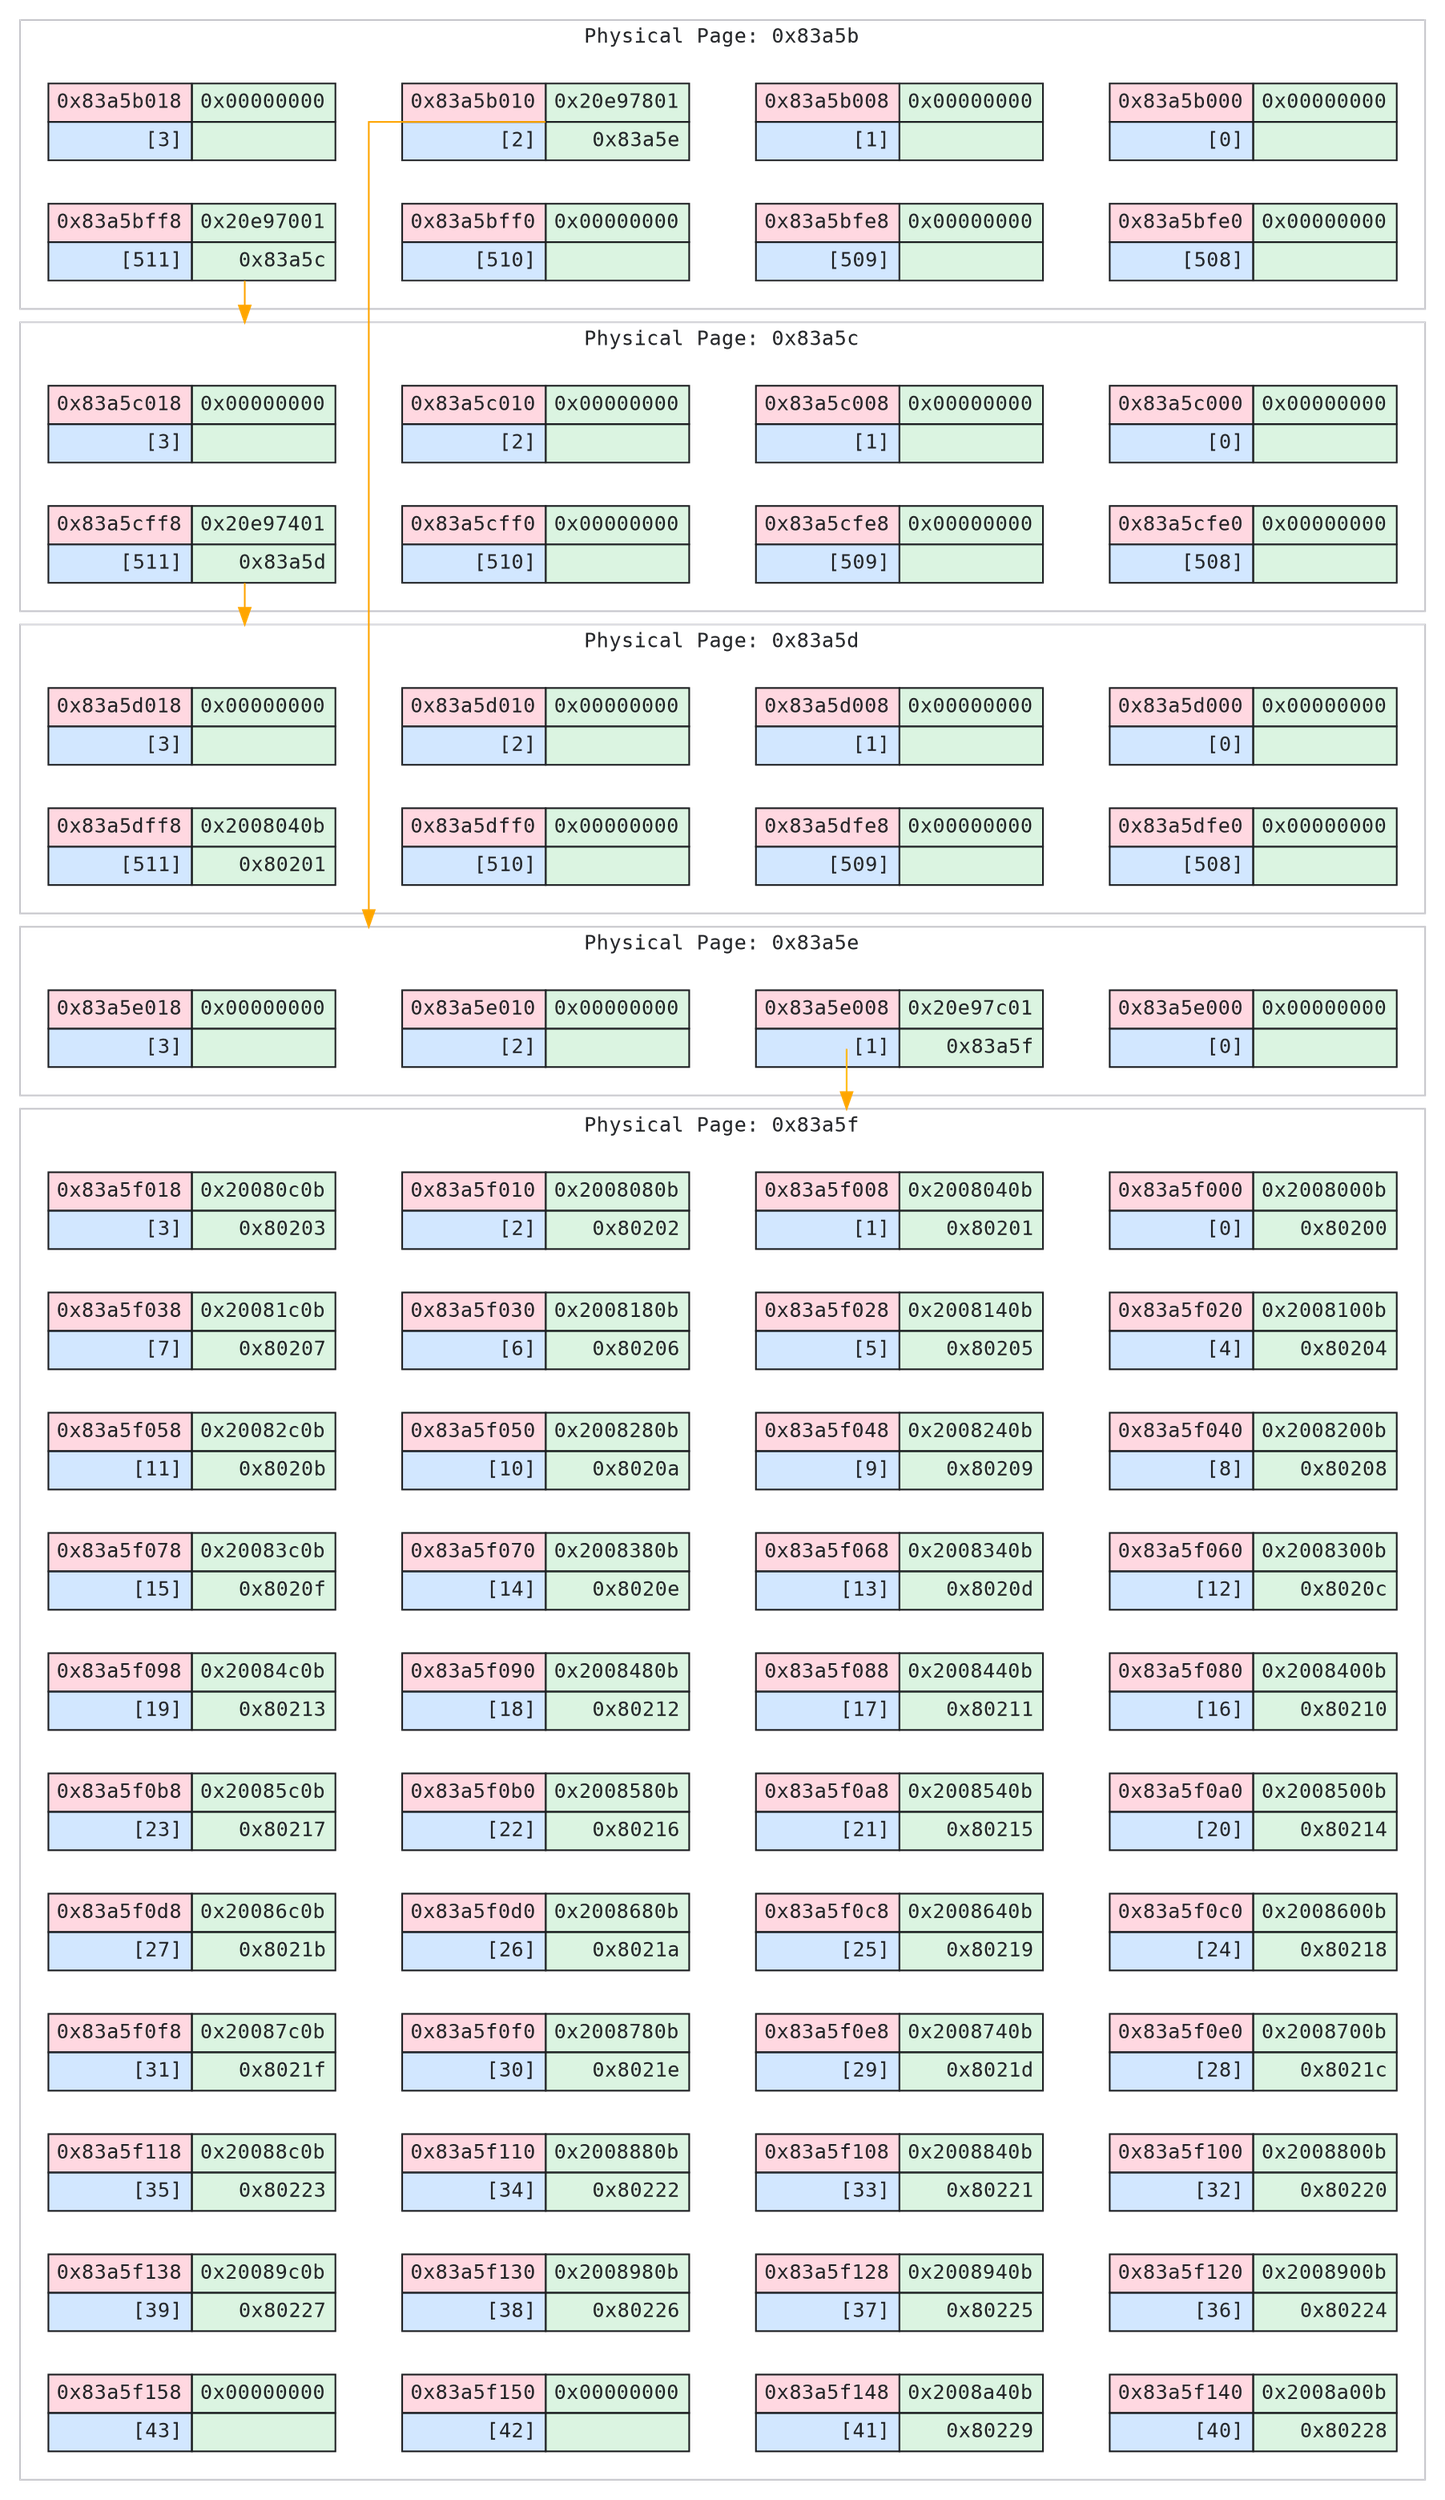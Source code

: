 digraph MemoryLayout {
    graph [bgcolor=transparent];
    compound=true;
    rankdir=TB;
    splines=ortho;
    nodesep=0.3;
    ranksep=0.1;
    node [shape=record, fontname="SF Mono,monospace", fontsize=12, margin=0.125, fontcolor="#1c1e21"];
    edge [fontname="SF Mono,monospace", fontsize=12, fontcolor="#1c1e21", color="#1c1e21"];

    subgraph cluster_g1_ {
        color="#C7C7CC";
        label="Physical Page: 0x83a5b";
        fontname="SF Mono,monospace";
        fontsize=12;
        fontcolor="#1c1e21";

        g1_node0 [shape=none, margin=0.125, label=<
            <TABLE BORDER="0" CELLBORDER="1" CELLSPACING="0" COLOR="#1c1e21">
                <TR>
                    <TD BGCOLOR="#FF2D552D" PORT="addr" ALIGN="RIGHT" CELLPADDING="4"><FONT COLOR="#1c1e21">0x83a5b000</FONT></TD>
                    <TD BGCOLOR="#34C7592D" PORT="val" ALIGN="RIGHT" CELLPADDING="4"><FONT COLOR="#1c1e21">0x00000000</FONT></TD>
                </TR>
                <TR>
                    <TD BGCOLOR="#007AFF2D" PORT="index" ALIGN="RIGHT" CELLPADDING="4"><FONT COLOR="#1c1e21">  [0]</FONT></TD>
                    <TD BGCOLOR="#34C7592D" PORT="page" ALIGN="RIGHT" CELLPADDING="4"><FONT COLOR="#1c1e21"> </FONT></TD>
                </TR>
            </TABLE>
        >];
        g1_node1 [shape=none, margin=0.125, label=<
            <TABLE BORDER="0" CELLBORDER="1" CELLSPACING="0" COLOR="#1c1e21">
                <TR>
                    <TD BGCOLOR="#FF2D552D" PORT="addr" ALIGN="RIGHT" CELLPADDING="4"><FONT COLOR="#1c1e21">0x83a5b008</FONT></TD>
                    <TD BGCOLOR="#34C7592D" PORT="val" ALIGN="RIGHT" CELLPADDING="4"><FONT COLOR="#1c1e21">0x00000000</FONT></TD>
                </TR>
                <TR>
                    <TD BGCOLOR="#007AFF2D" PORT="index" ALIGN="RIGHT" CELLPADDING="4"><FONT COLOR="#1c1e21">  [1]</FONT></TD>
                    <TD BGCOLOR="#34C7592D" PORT="page" ALIGN="RIGHT" CELLPADDING="4"><FONT COLOR="#1c1e21"> </FONT></TD>
                </TR>
            </TABLE>
        >];
        g1_node2 [shape=none, margin=0.125, label=<
            <TABLE BORDER="0" CELLBORDER="1" CELLSPACING="0" COLOR="#1c1e21">
                <TR>
                    <TD BGCOLOR="#FF2D552D" PORT="addr" ALIGN="RIGHT" CELLPADDING="4"><FONT COLOR="#1c1e21">0x83a5b010</FONT></TD>
                    <TD BGCOLOR="#34C7592D" PORT="val" ALIGN="RIGHT" CELLPADDING="4"><FONT COLOR="#1c1e21">0x20e97801</FONT></TD>
                </TR>
                <TR>
                    <TD BGCOLOR="#007AFF2D" PORT="index" ALIGN="RIGHT" CELLPADDING="4"><FONT COLOR="#1c1e21">  [2]</FONT></TD>
                    <TD BGCOLOR="#34C7592D" PORT="page" ALIGN="RIGHT" CELLPADDING="4"><FONT COLOR="#1c1e21">0x83a5e</FONT></TD>
                </TR>
            </TABLE>
        >];
        g1_node3 [shape=none, margin=0.125, label=<
            <TABLE BORDER="0" CELLBORDER="1" CELLSPACING="0" COLOR="#1c1e21">
                <TR>
                    <TD BGCOLOR="#FF2D552D" PORT="addr" ALIGN="RIGHT" CELLPADDING="4"><FONT COLOR="#1c1e21">0x83a5b018</FONT></TD>
                    <TD BGCOLOR="#34C7592D" PORT="val" ALIGN="RIGHT" CELLPADDING="4"><FONT COLOR="#1c1e21">0x00000000</FONT></TD>
                </TR>
                <TR>
                    <TD BGCOLOR="#007AFF2D" PORT="index" ALIGN="RIGHT" CELLPADDING="4"><FONT COLOR="#1c1e21">  [3]</FONT></TD>
                    <TD BGCOLOR="#34C7592D" PORT="page" ALIGN="RIGHT" CELLPADDING="4"><FONT COLOR="#1c1e21"> </FONT></TD>
                </TR>
            </TABLE>
        >];
        g1_node4 [shape=none, margin=0.125, label=<
            <TABLE BORDER="0" CELLBORDER="1" CELLSPACING="0" COLOR="#1c1e21">
                <TR>
                    <TD BGCOLOR="#FF2D552D" PORT="addr" ALIGN="RIGHT" CELLPADDING="4"><FONT COLOR="#1c1e21">0x83a5bfe0</FONT></TD>
                    <TD BGCOLOR="#34C7592D" PORT="val" ALIGN="RIGHT" CELLPADDING="4"><FONT COLOR="#1c1e21">0x00000000</FONT></TD>
                </TR>
                <TR>
                    <TD BGCOLOR="#007AFF2D" PORT="index" ALIGN="RIGHT" CELLPADDING="4"><FONT COLOR="#1c1e21">[508]</FONT></TD>
                    <TD BGCOLOR="#34C7592D" PORT="page" ALIGN="RIGHT" CELLPADDING="4"><FONT COLOR="#1c1e21"> </FONT></TD>
                </TR>
            </TABLE>
        >];
        g1_node5 [shape=none, margin=0.125, label=<
            <TABLE BORDER="0" CELLBORDER="1" CELLSPACING="0" COLOR="#1c1e21">
                <TR>
                    <TD BGCOLOR="#FF2D552D" PORT="addr" ALIGN="RIGHT" CELLPADDING="4"><FONT COLOR="#1c1e21">0x83a5bfe8</FONT></TD>
                    <TD BGCOLOR="#34C7592D" PORT="val" ALIGN="RIGHT" CELLPADDING="4"><FONT COLOR="#1c1e21">0x00000000</FONT></TD>
                </TR>
                <TR>
                    <TD BGCOLOR="#007AFF2D" PORT="index" ALIGN="RIGHT" CELLPADDING="4"><FONT COLOR="#1c1e21">[509]</FONT></TD>
                    <TD BGCOLOR="#34C7592D" PORT="page" ALIGN="RIGHT" CELLPADDING="4"><FONT COLOR="#1c1e21"> </FONT></TD>
                </TR>
            </TABLE>
        >];
        g1_node6 [shape=none, margin=0.125, label=<
            <TABLE BORDER="0" CELLBORDER="1" CELLSPACING="0" COLOR="#1c1e21">
                <TR>
                    <TD BGCOLOR="#FF2D552D" PORT="addr" ALIGN="RIGHT" CELLPADDING="4"><FONT COLOR="#1c1e21">0x83a5bff0</FONT></TD>
                    <TD BGCOLOR="#34C7592D" PORT="val" ALIGN="RIGHT" CELLPADDING="4"><FONT COLOR="#1c1e21">0x00000000</FONT></TD>
                </TR>
                <TR>
                    <TD BGCOLOR="#007AFF2D" PORT="index" ALIGN="RIGHT" CELLPADDING="4"><FONT COLOR="#1c1e21">[510]</FONT></TD>
                    <TD BGCOLOR="#34C7592D" PORT="page" ALIGN="RIGHT" CELLPADDING="4"><FONT COLOR="#1c1e21"> </FONT></TD>
                </TR>
            </TABLE>
        >];
        g1_node7 [shape=none, margin=0.125, label=<
            <TABLE BORDER="0" CELLBORDER="1" CELLSPACING="0" COLOR="#1c1e21">
                <TR>
                    <TD BGCOLOR="#FF2D552D" PORT="addr" ALIGN="RIGHT" CELLPADDING="4"><FONT COLOR="#1c1e21">0x83a5bff8</FONT></TD>
                    <TD BGCOLOR="#34C7592D" PORT="val" ALIGN="RIGHT" CELLPADDING="4"><FONT COLOR="#1c1e21">0x20e97001</FONT></TD>
                </TR>
                <TR>
                    <TD BGCOLOR="#007AFF2D" PORT="index" ALIGN="RIGHT" CELLPADDING="4"><FONT COLOR="#1c1e21">[511]</FONT></TD>
                    <TD BGCOLOR="#34C7592D" PORT="page" ALIGN="RIGHT" CELLPADDING="4"><FONT COLOR="#1c1e21">0x83a5c</FONT></TD>
                </TR>
            </TABLE>
        >];

        subgraph row_g1__0 {
            rank = same;
            g1_node0;
            g1_node1;
            g1_node2;
            g1_node3;
        }
        subgraph row_g1__1 {
            rank = same;
            g1_node4;
            g1_node5;
            g1_node6;
            g1_node7;
        }

        g1_node0 -> g1_node4 [style=invis];
        g1_node1 -> g1_node5 [style=invis];
        g1_node2 -> g1_node6 [style=invis];
        g1_node3 -> g1_node7 [style=invis];
    }
    subgraph cluster_g2_ {
        color="#C7C7CC";
        label="Physical Page: 0x83a5c";
        fontname="SF Mono,monospace";
        fontsize=12;
        fontcolor="#1c1e21";

        g2_node0 [shape=none, margin=0.125, label=<
            <TABLE BORDER="0" CELLBORDER="1" CELLSPACING="0" COLOR="#1c1e21">
                <TR>
                    <TD BGCOLOR="#FF2D552D" PORT="addr" ALIGN="RIGHT" CELLPADDING="4"><FONT COLOR="#1c1e21">0x83a5c000</FONT></TD>
                    <TD BGCOLOR="#34C7592D" PORT="val" ALIGN="RIGHT" CELLPADDING="4"><FONT COLOR="#1c1e21">0x00000000</FONT></TD>
                </TR>
                <TR>
                    <TD BGCOLOR="#007AFF2D" PORT="index" ALIGN="RIGHT" CELLPADDING="4"><FONT COLOR="#1c1e21">  [0]</FONT></TD>
                    <TD BGCOLOR="#34C7592D" PORT="page" ALIGN="RIGHT" CELLPADDING="4"><FONT COLOR="#1c1e21"> </FONT></TD>
                </TR>
            </TABLE>
        >];
        g2_node1 [shape=none, margin=0.125, label=<
            <TABLE BORDER="0" CELLBORDER="1" CELLSPACING="0" COLOR="#1c1e21">
                <TR>
                    <TD BGCOLOR="#FF2D552D" PORT="addr" ALIGN="RIGHT" CELLPADDING="4"><FONT COLOR="#1c1e21">0x83a5c008</FONT></TD>
                    <TD BGCOLOR="#34C7592D" PORT="val" ALIGN="RIGHT" CELLPADDING="4"><FONT COLOR="#1c1e21">0x00000000</FONT></TD>
                </TR>
                <TR>
                    <TD BGCOLOR="#007AFF2D" PORT="index" ALIGN="RIGHT" CELLPADDING="4"><FONT COLOR="#1c1e21">  [1]</FONT></TD>
                    <TD BGCOLOR="#34C7592D" PORT="page" ALIGN="RIGHT" CELLPADDING="4"><FONT COLOR="#1c1e21"> </FONT></TD>
                </TR>
            </TABLE>
        >];
        g2_node2 [shape=none, margin=0.125, label=<
            <TABLE BORDER="0" CELLBORDER="1" CELLSPACING="0" COLOR="#1c1e21">
                <TR>
                    <TD BGCOLOR="#FF2D552D" PORT="addr" ALIGN="RIGHT" CELLPADDING="4"><FONT COLOR="#1c1e21">0x83a5c010</FONT></TD>
                    <TD BGCOLOR="#34C7592D" PORT="val" ALIGN="RIGHT" CELLPADDING="4"><FONT COLOR="#1c1e21">0x00000000</FONT></TD>
                </TR>
                <TR>
                    <TD BGCOLOR="#007AFF2D" PORT="index" ALIGN="RIGHT" CELLPADDING="4"><FONT COLOR="#1c1e21">  [2]</FONT></TD>
                    <TD BGCOLOR="#34C7592D" PORT="page" ALIGN="RIGHT" CELLPADDING="4"><FONT COLOR="#1c1e21"> </FONT></TD>
                </TR>
            </TABLE>
        >];
        g2_node3 [shape=none, margin=0.125, label=<
            <TABLE BORDER="0" CELLBORDER="1" CELLSPACING="0" COLOR="#1c1e21">
                <TR>
                    <TD BGCOLOR="#FF2D552D" PORT="addr" ALIGN="RIGHT" CELLPADDING="4"><FONT COLOR="#1c1e21">0x83a5c018</FONT></TD>
                    <TD BGCOLOR="#34C7592D" PORT="val" ALIGN="RIGHT" CELLPADDING="4"><FONT COLOR="#1c1e21">0x00000000</FONT></TD>
                </TR>
                <TR>
                    <TD BGCOLOR="#007AFF2D" PORT="index" ALIGN="RIGHT" CELLPADDING="4"><FONT COLOR="#1c1e21">  [3]</FONT></TD>
                    <TD BGCOLOR="#34C7592D" PORT="page" ALIGN="RIGHT" CELLPADDING="4"><FONT COLOR="#1c1e21"> </FONT></TD>
                </TR>
            </TABLE>
        >];
        g2_node4 [shape=none, margin=0.125, label=<
            <TABLE BORDER="0" CELLBORDER="1" CELLSPACING="0" COLOR="#1c1e21">
                <TR>
                    <TD BGCOLOR="#FF2D552D" PORT="addr" ALIGN="RIGHT" CELLPADDING="4"><FONT COLOR="#1c1e21">0x83a5cfe0</FONT></TD>
                    <TD BGCOLOR="#34C7592D" PORT="val" ALIGN="RIGHT" CELLPADDING="4"><FONT COLOR="#1c1e21">0x00000000</FONT></TD>
                </TR>
                <TR>
                    <TD BGCOLOR="#007AFF2D" PORT="index" ALIGN="RIGHT" CELLPADDING="4"><FONT COLOR="#1c1e21">[508]</FONT></TD>
                    <TD BGCOLOR="#34C7592D" PORT="page" ALIGN="RIGHT" CELLPADDING="4"><FONT COLOR="#1c1e21"> </FONT></TD>
                </TR>
            </TABLE>
        >];
        g2_node5 [shape=none, margin=0.125, label=<
            <TABLE BORDER="0" CELLBORDER="1" CELLSPACING="0" COLOR="#1c1e21">
                <TR>
                    <TD BGCOLOR="#FF2D552D" PORT="addr" ALIGN="RIGHT" CELLPADDING="4"><FONT COLOR="#1c1e21">0x83a5cfe8</FONT></TD>
                    <TD BGCOLOR="#34C7592D" PORT="val" ALIGN="RIGHT" CELLPADDING="4"><FONT COLOR="#1c1e21">0x00000000</FONT></TD>
                </TR>
                <TR>
                    <TD BGCOLOR="#007AFF2D" PORT="index" ALIGN="RIGHT" CELLPADDING="4"><FONT COLOR="#1c1e21">[509]</FONT></TD>
                    <TD BGCOLOR="#34C7592D" PORT="page" ALIGN="RIGHT" CELLPADDING="4"><FONT COLOR="#1c1e21"> </FONT></TD>
                </TR>
            </TABLE>
        >];
        g2_node6 [shape=none, margin=0.125, label=<
            <TABLE BORDER="0" CELLBORDER="1" CELLSPACING="0" COLOR="#1c1e21">
                <TR>
                    <TD BGCOLOR="#FF2D552D" PORT="addr" ALIGN="RIGHT" CELLPADDING="4"><FONT COLOR="#1c1e21">0x83a5cff0</FONT></TD>
                    <TD BGCOLOR="#34C7592D" PORT="val" ALIGN="RIGHT" CELLPADDING="4"><FONT COLOR="#1c1e21">0x00000000</FONT></TD>
                </TR>
                <TR>
                    <TD BGCOLOR="#007AFF2D" PORT="index" ALIGN="RIGHT" CELLPADDING="4"><FONT COLOR="#1c1e21">[510]</FONT></TD>
                    <TD BGCOLOR="#34C7592D" PORT="page" ALIGN="RIGHT" CELLPADDING="4"><FONT COLOR="#1c1e21"> </FONT></TD>
                </TR>
            </TABLE>
        >];
        g2_node7 [shape=none, margin=0.125, label=<
            <TABLE BORDER="0" CELLBORDER="1" CELLSPACING="0" COLOR="#1c1e21">
                <TR>
                    <TD BGCOLOR="#FF2D552D" PORT="addr" ALIGN="RIGHT" CELLPADDING="4"><FONT COLOR="#1c1e21">0x83a5cff8</FONT></TD>
                    <TD BGCOLOR="#34C7592D" PORT="val" ALIGN="RIGHT" CELLPADDING="4"><FONT COLOR="#1c1e21">0x20e97401</FONT></TD>
                </TR>
                <TR>
                    <TD BGCOLOR="#007AFF2D" PORT="index" ALIGN="RIGHT" CELLPADDING="4"><FONT COLOR="#1c1e21">[511]</FONT></TD>
                    <TD BGCOLOR="#34C7592D" PORT="page" ALIGN="RIGHT" CELLPADDING="4"><FONT COLOR="#1c1e21">0x83a5d</FONT></TD>
                </TR>
            </TABLE>
        >];

        subgraph row_g2__0 {
            rank = same;
            g2_node0;
            g2_node1;
            g2_node2;
            g2_node3;
        }
        subgraph row_g2__1 {
            rank = same;
            g2_node4;
            g2_node5;
            g2_node6;
            g2_node7;
        }

        g2_node0 -> g2_node4 [style=invis];
        g2_node1 -> g2_node5 [style=invis];
        g2_node2 -> g2_node6 [style=invis];
        g2_node3 -> g2_node7 [style=invis];
    }
    subgraph cluster_g3_ {
        color="#C7C7CC";
        label="Physical Page: 0x83a5d";
        fontname="SF Mono,monospace";
        fontsize=12;
        fontcolor="#1c1e21";

        g3_node0 [shape=none, margin=0.125, label=<
            <TABLE BORDER="0" CELLBORDER="1" CELLSPACING="0" COLOR="#1c1e21">
                <TR>
                    <TD BGCOLOR="#FF2D552D" PORT="addr" ALIGN="RIGHT" CELLPADDING="4"><FONT COLOR="#1c1e21">0x83a5d000</FONT></TD>
                    <TD BGCOLOR="#34C7592D" PORT="val" ALIGN="RIGHT" CELLPADDING="4"><FONT COLOR="#1c1e21">0x00000000</FONT></TD>
                </TR>
                <TR>
                    <TD BGCOLOR="#007AFF2D" PORT="index" ALIGN="RIGHT" CELLPADDING="4"><FONT COLOR="#1c1e21">  [0]</FONT></TD>
                    <TD BGCOLOR="#34C7592D" PORT="page" ALIGN="RIGHT" CELLPADDING="4"><FONT COLOR="#1c1e21"> </FONT></TD>
                </TR>
            </TABLE>
        >];
        g3_node1 [shape=none, margin=0.125, label=<
            <TABLE BORDER="0" CELLBORDER="1" CELLSPACING="0" COLOR="#1c1e21">
                <TR>
                    <TD BGCOLOR="#FF2D552D" PORT="addr" ALIGN="RIGHT" CELLPADDING="4"><FONT COLOR="#1c1e21">0x83a5d008</FONT></TD>
                    <TD BGCOLOR="#34C7592D" PORT="val" ALIGN="RIGHT" CELLPADDING="4"><FONT COLOR="#1c1e21">0x00000000</FONT></TD>
                </TR>
                <TR>
                    <TD BGCOLOR="#007AFF2D" PORT="index" ALIGN="RIGHT" CELLPADDING="4"><FONT COLOR="#1c1e21">  [1]</FONT></TD>
                    <TD BGCOLOR="#34C7592D" PORT="page" ALIGN="RIGHT" CELLPADDING="4"><FONT COLOR="#1c1e21"> </FONT></TD>
                </TR>
            </TABLE>
        >];
        g3_node2 [shape=none, margin=0.125, label=<
            <TABLE BORDER="0" CELLBORDER="1" CELLSPACING="0" COLOR="#1c1e21">
                <TR>
                    <TD BGCOLOR="#FF2D552D" PORT="addr" ALIGN="RIGHT" CELLPADDING="4"><FONT COLOR="#1c1e21">0x83a5d010</FONT></TD>
                    <TD BGCOLOR="#34C7592D" PORT="val" ALIGN="RIGHT" CELLPADDING="4"><FONT COLOR="#1c1e21">0x00000000</FONT></TD>
                </TR>
                <TR>
                    <TD BGCOLOR="#007AFF2D" PORT="index" ALIGN="RIGHT" CELLPADDING="4"><FONT COLOR="#1c1e21">  [2]</FONT></TD>
                    <TD BGCOLOR="#34C7592D" PORT="page" ALIGN="RIGHT" CELLPADDING="4"><FONT COLOR="#1c1e21"> </FONT></TD>
                </TR>
            </TABLE>
        >];
        g3_node3 [shape=none, margin=0.125, label=<
            <TABLE BORDER="0" CELLBORDER="1" CELLSPACING="0" COLOR="#1c1e21">
                <TR>
                    <TD BGCOLOR="#FF2D552D" PORT="addr" ALIGN="RIGHT" CELLPADDING="4"><FONT COLOR="#1c1e21">0x83a5d018</FONT></TD>
                    <TD BGCOLOR="#34C7592D" PORT="val" ALIGN="RIGHT" CELLPADDING="4"><FONT COLOR="#1c1e21">0x00000000</FONT></TD>
                </TR>
                <TR>
                    <TD BGCOLOR="#007AFF2D" PORT="index" ALIGN="RIGHT" CELLPADDING="4"><FONT COLOR="#1c1e21">  [3]</FONT></TD>
                    <TD BGCOLOR="#34C7592D" PORT="page" ALIGN="RIGHT" CELLPADDING="4"><FONT COLOR="#1c1e21"> </FONT></TD>
                </TR>
            </TABLE>
        >];
        g3_node4 [shape=none, margin=0.125, label=<
            <TABLE BORDER="0" CELLBORDER="1" CELLSPACING="0" COLOR="#1c1e21">
                <TR>
                    <TD BGCOLOR="#FF2D552D" PORT="addr" ALIGN="RIGHT" CELLPADDING="4"><FONT COLOR="#1c1e21">0x83a5dfe0</FONT></TD>
                    <TD BGCOLOR="#34C7592D" PORT="val" ALIGN="RIGHT" CELLPADDING="4"><FONT COLOR="#1c1e21">0x00000000</FONT></TD>
                </TR>
                <TR>
                    <TD BGCOLOR="#007AFF2D" PORT="index" ALIGN="RIGHT" CELLPADDING="4"><FONT COLOR="#1c1e21">[508]</FONT></TD>
                    <TD BGCOLOR="#34C7592D" PORT="page" ALIGN="RIGHT" CELLPADDING="4"><FONT COLOR="#1c1e21"> </FONT></TD>
                </TR>
            </TABLE>
        >];
        g3_node5 [shape=none, margin=0.125, label=<
            <TABLE BORDER="0" CELLBORDER="1" CELLSPACING="0" COLOR="#1c1e21">
                <TR>
                    <TD BGCOLOR="#FF2D552D" PORT="addr" ALIGN="RIGHT" CELLPADDING="4"><FONT COLOR="#1c1e21">0x83a5dfe8</FONT></TD>
                    <TD BGCOLOR="#34C7592D" PORT="val" ALIGN="RIGHT" CELLPADDING="4"><FONT COLOR="#1c1e21">0x00000000</FONT></TD>
                </TR>
                <TR>
                    <TD BGCOLOR="#007AFF2D" PORT="index" ALIGN="RIGHT" CELLPADDING="4"><FONT COLOR="#1c1e21">[509]</FONT></TD>
                    <TD BGCOLOR="#34C7592D" PORT="page" ALIGN="RIGHT" CELLPADDING="4"><FONT COLOR="#1c1e21"> </FONT></TD>
                </TR>
            </TABLE>
        >];
        g3_node6 [shape=none, margin=0.125, label=<
            <TABLE BORDER="0" CELLBORDER="1" CELLSPACING="0" COLOR="#1c1e21">
                <TR>
                    <TD BGCOLOR="#FF2D552D" PORT="addr" ALIGN="RIGHT" CELLPADDING="4"><FONT COLOR="#1c1e21">0x83a5dff0</FONT></TD>
                    <TD BGCOLOR="#34C7592D" PORT="val" ALIGN="RIGHT" CELLPADDING="4"><FONT COLOR="#1c1e21">0x00000000</FONT></TD>
                </TR>
                <TR>
                    <TD BGCOLOR="#007AFF2D" PORT="index" ALIGN="RIGHT" CELLPADDING="4"><FONT COLOR="#1c1e21">[510]</FONT></TD>
                    <TD BGCOLOR="#34C7592D" PORT="page" ALIGN="RIGHT" CELLPADDING="4"><FONT COLOR="#1c1e21"> </FONT></TD>
                </TR>
            </TABLE>
        >];
        g3_node7 [shape=none, margin=0.125, label=<
            <TABLE BORDER="0" CELLBORDER="1" CELLSPACING="0" COLOR="#1c1e21">
                <TR>
                    <TD BGCOLOR="#FF2D552D" PORT="addr" ALIGN="RIGHT" CELLPADDING="4"><FONT COLOR="#1c1e21">0x83a5dff8</FONT></TD>
                    <TD BGCOLOR="#34C7592D" PORT="val" ALIGN="RIGHT" CELLPADDING="4"><FONT COLOR="#1c1e21">0x2008040b</FONT></TD>
                </TR>
                <TR>
                    <TD BGCOLOR="#007AFF2D" PORT="index" ALIGN="RIGHT" CELLPADDING="4"><FONT COLOR="#1c1e21">[511]</FONT></TD>
                    <TD BGCOLOR="#34C7592D" PORT="page" ALIGN="RIGHT" CELLPADDING="4"><FONT COLOR="#1c1e21">0x80201</FONT></TD>
                </TR>
            </TABLE>
        >];

        subgraph row_g3__0 {
            rank = same;
            g3_node0;
            g3_node1;
            g3_node2;
            g3_node3;
        }
        subgraph row_g3__1 {
            rank = same;
            g3_node4;
            g3_node5;
            g3_node6;
            g3_node7;
        }

        g3_node0 -> g3_node4 [style=invis];
        g3_node1 -> g3_node5 [style=invis];
        g3_node2 -> g3_node6 [style=invis];
        g3_node3 -> g3_node7 [style=invis];
    }
    subgraph cluster_g4_ {
        color="#C7C7CC";
        label="Physical Page: 0x83a5e";
        fontname="SF Mono,monospace";
        fontsize=12;
        fontcolor="#1c1e21";

        g4_node0 [shape=none, margin=0.125, label=<
            <TABLE BORDER="0" CELLBORDER="1" CELLSPACING="0" COLOR="#1c1e21">
                <TR>
                    <TD BGCOLOR="#FF2D552D" PORT="addr" ALIGN="RIGHT" CELLPADDING="4"><FONT COLOR="#1c1e21">0x83a5e000</FONT></TD>
                    <TD BGCOLOR="#34C7592D" PORT="val" ALIGN="RIGHT" CELLPADDING="4"><FONT COLOR="#1c1e21">0x00000000</FONT></TD>
                </TR>
                <TR>
                    <TD BGCOLOR="#007AFF2D" PORT="index" ALIGN="RIGHT" CELLPADDING="4"><FONT COLOR="#1c1e21">  [0]</FONT></TD>
                    <TD BGCOLOR="#34C7592D" PORT="page" ALIGN="RIGHT" CELLPADDING="4"><FONT COLOR="#1c1e21"> </FONT></TD>
                </TR>
            </TABLE>
        >];
        g4_node1 [shape=none, margin=0.125, label=<
            <TABLE BORDER="0" CELLBORDER="1" CELLSPACING="0" COLOR="#1c1e21">
                <TR>
                    <TD BGCOLOR="#FF2D552D" PORT="addr" ALIGN="RIGHT" CELLPADDING="4"><FONT COLOR="#1c1e21">0x83a5e008</FONT></TD>
                    <TD BGCOLOR="#34C7592D" PORT="val" ALIGN="RIGHT" CELLPADDING="4"><FONT COLOR="#1c1e21">0x20e97c01</FONT></TD>
                </TR>
                <TR>
                    <TD BGCOLOR="#007AFF2D" PORT="index" ALIGN="RIGHT" CELLPADDING="4"><FONT COLOR="#1c1e21">  [1]</FONT></TD>
                    <TD BGCOLOR="#34C7592D" PORT="page" ALIGN="RIGHT" CELLPADDING="4"><FONT COLOR="#1c1e21">0x83a5f</FONT></TD>
                </TR>
            </TABLE>
        >];
        g4_node2 [shape=none, margin=0.125, label=<
            <TABLE BORDER="0" CELLBORDER="1" CELLSPACING="0" COLOR="#1c1e21">
                <TR>
                    <TD BGCOLOR="#FF2D552D" PORT="addr" ALIGN="RIGHT" CELLPADDING="4"><FONT COLOR="#1c1e21">0x83a5e010</FONT></TD>
                    <TD BGCOLOR="#34C7592D" PORT="val" ALIGN="RIGHT" CELLPADDING="4"><FONT COLOR="#1c1e21">0x00000000</FONT></TD>
                </TR>
                <TR>
                    <TD BGCOLOR="#007AFF2D" PORT="index" ALIGN="RIGHT" CELLPADDING="4"><FONT COLOR="#1c1e21">  [2]</FONT></TD>
                    <TD BGCOLOR="#34C7592D" PORT="page" ALIGN="RIGHT" CELLPADDING="4"><FONT COLOR="#1c1e21"> </FONT></TD>
                </TR>
            </TABLE>
        >];
        g4_node3 [shape=none, margin=0.125, label=<
            <TABLE BORDER="0" CELLBORDER="1" CELLSPACING="0" COLOR="#1c1e21">
                <TR>
                    <TD BGCOLOR="#FF2D552D" PORT="addr" ALIGN="RIGHT" CELLPADDING="4"><FONT COLOR="#1c1e21">0x83a5e018</FONT></TD>
                    <TD BGCOLOR="#34C7592D" PORT="val" ALIGN="RIGHT" CELLPADDING="4"><FONT COLOR="#1c1e21">0x00000000</FONT></TD>
                </TR>
                <TR>
                    <TD BGCOLOR="#007AFF2D" PORT="index" ALIGN="RIGHT" CELLPADDING="4"><FONT COLOR="#1c1e21">  [3]</FONT></TD>
                    <TD BGCOLOR="#34C7592D" PORT="page" ALIGN="RIGHT" CELLPADDING="4"><FONT COLOR="#1c1e21"> </FONT></TD>
                </TR>
            </TABLE>
        >];

        subgraph row_g4__0 {
            rank = same;
            g4_node0;
            g4_node1;
            g4_node2;
            g4_node3;
        }

    }
    subgraph cluster_g5_ {
        color="#C7C7CC";
        label="Physical Page: 0x83a5f";
        fontname="SF Mono,monospace";
        fontsize=12;
        fontcolor="#1c1e21";

        g5_node0 [shape=none, margin=0.125, label=<
            <TABLE BORDER="0" CELLBORDER="1" CELLSPACING="0" COLOR="#1c1e21">
                <TR>
                    <TD BGCOLOR="#FF2D552D" PORT="addr" ALIGN="RIGHT" CELLPADDING="4"><FONT COLOR="#1c1e21">0x83a5f000</FONT></TD>
                    <TD BGCOLOR="#34C7592D" PORT="val" ALIGN="RIGHT" CELLPADDING="4"><FONT COLOR="#1c1e21">0x2008000b</FONT></TD>
                </TR>
                <TR>
                    <TD BGCOLOR="#007AFF2D" PORT="index" ALIGN="RIGHT" CELLPADDING="4"><FONT COLOR="#1c1e21">  [0]</FONT></TD>
                    <TD BGCOLOR="#34C7592D" PORT="page" ALIGN="RIGHT" CELLPADDING="4"><FONT COLOR="#1c1e21">0x80200</FONT></TD>
                </TR>
            </TABLE>
        >];
        g5_node1 [shape=none, margin=0.125, label=<
            <TABLE BORDER="0" CELLBORDER="1" CELLSPACING="0" COLOR="#1c1e21">
                <TR>
                    <TD BGCOLOR="#FF2D552D" PORT="addr" ALIGN="RIGHT" CELLPADDING="4"><FONT COLOR="#1c1e21">0x83a5f008</FONT></TD>
                    <TD BGCOLOR="#34C7592D" PORT="val" ALIGN="RIGHT" CELLPADDING="4"><FONT COLOR="#1c1e21">0x2008040b</FONT></TD>
                </TR>
                <TR>
                    <TD BGCOLOR="#007AFF2D" PORT="index" ALIGN="RIGHT" CELLPADDING="4"><FONT COLOR="#1c1e21">  [1]</FONT></TD>
                    <TD BGCOLOR="#34C7592D" PORT="page" ALIGN="RIGHT" CELLPADDING="4"><FONT COLOR="#1c1e21">0x80201</FONT></TD>
                </TR>
            </TABLE>
        >];
        g5_node2 [shape=none, margin=0.125, label=<
            <TABLE BORDER="0" CELLBORDER="1" CELLSPACING="0" COLOR="#1c1e21">
                <TR>
                    <TD BGCOLOR="#FF2D552D" PORT="addr" ALIGN="RIGHT" CELLPADDING="4"><FONT COLOR="#1c1e21">0x83a5f010</FONT></TD>
                    <TD BGCOLOR="#34C7592D" PORT="val" ALIGN="RIGHT" CELLPADDING="4"><FONT COLOR="#1c1e21">0x2008080b</FONT></TD>
                </TR>
                <TR>
                    <TD BGCOLOR="#007AFF2D" PORT="index" ALIGN="RIGHT" CELLPADDING="4"><FONT COLOR="#1c1e21">  [2]</FONT></TD>
                    <TD BGCOLOR="#34C7592D" PORT="page" ALIGN="RIGHT" CELLPADDING="4"><FONT COLOR="#1c1e21">0x80202</FONT></TD>
                </TR>
            </TABLE>
        >];
        g5_node3 [shape=none, margin=0.125, label=<
            <TABLE BORDER="0" CELLBORDER="1" CELLSPACING="0" COLOR="#1c1e21">
                <TR>
                    <TD BGCOLOR="#FF2D552D" PORT="addr" ALIGN="RIGHT" CELLPADDING="4"><FONT COLOR="#1c1e21">0x83a5f018</FONT></TD>
                    <TD BGCOLOR="#34C7592D" PORT="val" ALIGN="RIGHT" CELLPADDING="4"><FONT COLOR="#1c1e21">0x20080c0b</FONT></TD>
                </TR>
                <TR>
                    <TD BGCOLOR="#007AFF2D" PORT="index" ALIGN="RIGHT" CELLPADDING="4"><FONT COLOR="#1c1e21">  [3]</FONT></TD>
                    <TD BGCOLOR="#34C7592D" PORT="page" ALIGN="RIGHT" CELLPADDING="4"><FONT COLOR="#1c1e21">0x80203</FONT></TD>
                </TR>
            </TABLE>
        >];
        g5_node4 [shape=none, margin=0.125, label=<
            <TABLE BORDER="0" CELLBORDER="1" CELLSPACING="0" COLOR="#1c1e21">
                <TR>
                    <TD BGCOLOR="#FF2D552D" PORT="addr" ALIGN="RIGHT" CELLPADDING="4"><FONT COLOR="#1c1e21">0x83a5f020</FONT></TD>
                    <TD BGCOLOR="#34C7592D" PORT="val" ALIGN="RIGHT" CELLPADDING="4"><FONT COLOR="#1c1e21">0x2008100b</FONT></TD>
                </TR>
                <TR>
                    <TD BGCOLOR="#007AFF2D" PORT="index" ALIGN="RIGHT" CELLPADDING="4"><FONT COLOR="#1c1e21">  [4]</FONT></TD>
                    <TD BGCOLOR="#34C7592D" PORT="page" ALIGN="RIGHT" CELLPADDING="4"><FONT COLOR="#1c1e21">0x80204</FONT></TD>
                </TR>
            </TABLE>
        >];
        g5_node5 [shape=none, margin=0.125, label=<
            <TABLE BORDER="0" CELLBORDER="1" CELLSPACING="0" COLOR="#1c1e21">
                <TR>
                    <TD BGCOLOR="#FF2D552D" PORT="addr" ALIGN="RIGHT" CELLPADDING="4"><FONT COLOR="#1c1e21">0x83a5f028</FONT></TD>
                    <TD BGCOLOR="#34C7592D" PORT="val" ALIGN="RIGHT" CELLPADDING="4"><FONT COLOR="#1c1e21">0x2008140b</FONT></TD>
                </TR>
                <TR>
                    <TD BGCOLOR="#007AFF2D" PORT="index" ALIGN="RIGHT" CELLPADDING="4"><FONT COLOR="#1c1e21">  [5]</FONT></TD>
                    <TD BGCOLOR="#34C7592D" PORT="page" ALIGN="RIGHT" CELLPADDING="4"><FONT COLOR="#1c1e21">0x80205</FONT></TD>
                </TR>
            </TABLE>
        >];
        g5_node6 [shape=none, margin=0.125, label=<
            <TABLE BORDER="0" CELLBORDER="1" CELLSPACING="0" COLOR="#1c1e21">
                <TR>
                    <TD BGCOLOR="#FF2D552D" PORT="addr" ALIGN="RIGHT" CELLPADDING="4"><FONT COLOR="#1c1e21">0x83a5f030</FONT></TD>
                    <TD BGCOLOR="#34C7592D" PORT="val" ALIGN="RIGHT" CELLPADDING="4"><FONT COLOR="#1c1e21">0x2008180b</FONT></TD>
                </TR>
                <TR>
                    <TD BGCOLOR="#007AFF2D" PORT="index" ALIGN="RIGHT" CELLPADDING="4"><FONT COLOR="#1c1e21">  [6]</FONT></TD>
                    <TD BGCOLOR="#34C7592D" PORT="page" ALIGN="RIGHT" CELLPADDING="4"><FONT COLOR="#1c1e21">0x80206</FONT></TD>
                </TR>
            </TABLE>
        >];
        g5_node7 [shape=none, margin=0.125, label=<
            <TABLE BORDER="0" CELLBORDER="1" CELLSPACING="0" COLOR="#1c1e21">
                <TR>
                    <TD BGCOLOR="#FF2D552D" PORT="addr" ALIGN="RIGHT" CELLPADDING="4"><FONT COLOR="#1c1e21">0x83a5f038</FONT></TD>
                    <TD BGCOLOR="#34C7592D" PORT="val" ALIGN="RIGHT" CELLPADDING="4"><FONT COLOR="#1c1e21">0x20081c0b</FONT></TD>
                </TR>
                <TR>
                    <TD BGCOLOR="#007AFF2D" PORT="index" ALIGN="RIGHT" CELLPADDING="4"><FONT COLOR="#1c1e21">  [7]</FONT></TD>
                    <TD BGCOLOR="#34C7592D" PORT="page" ALIGN="RIGHT" CELLPADDING="4"><FONT COLOR="#1c1e21">0x80207</FONT></TD>
                </TR>
            </TABLE>
        >];
        g5_node8 [shape=none, margin=0.125, label=<
            <TABLE BORDER="0" CELLBORDER="1" CELLSPACING="0" COLOR="#1c1e21">
                <TR>
                    <TD BGCOLOR="#FF2D552D" PORT="addr" ALIGN="RIGHT" CELLPADDING="4"><FONT COLOR="#1c1e21">0x83a5f040</FONT></TD>
                    <TD BGCOLOR="#34C7592D" PORT="val" ALIGN="RIGHT" CELLPADDING="4"><FONT COLOR="#1c1e21">0x2008200b</FONT></TD>
                </TR>
                <TR>
                    <TD BGCOLOR="#007AFF2D" PORT="index" ALIGN="RIGHT" CELLPADDING="4"><FONT COLOR="#1c1e21">  [8]</FONT></TD>
                    <TD BGCOLOR="#34C7592D" PORT="page" ALIGN="RIGHT" CELLPADDING="4"><FONT COLOR="#1c1e21">0x80208</FONT></TD>
                </TR>
            </TABLE>
        >];
        g5_node9 [shape=none, margin=0.125, label=<
            <TABLE BORDER="0" CELLBORDER="1" CELLSPACING="0" COLOR="#1c1e21">
                <TR>
                    <TD BGCOLOR="#FF2D552D" PORT="addr" ALIGN="RIGHT" CELLPADDING="4"><FONT COLOR="#1c1e21">0x83a5f048</FONT></TD>
                    <TD BGCOLOR="#34C7592D" PORT="val" ALIGN="RIGHT" CELLPADDING="4"><FONT COLOR="#1c1e21">0x2008240b</FONT></TD>
                </TR>
                <TR>
                    <TD BGCOLOR="#007AFF2D" PORT="index" ALIGN="RIGHT" CELLPADDING="4"><FONT COLOR="#1c1e21">  [9]</FONT></TD>
                    <TD BGCOLOR="#34C7592D" PORT="page" ALIGN="RIGHT" CELLPADDING="4"><FONT COLOR="#1c1e21">0x80209</FONT></TD>
                </TR>
            </TABLE>
        >];
        g5_node10 [shape=none, margin=0.125, label=<
            <TABLE BORDER="0" CELLBORDER="1" CELLSPACING="0" COLOR="#1c1e21">
                <TR>
                    <TD BGCOLOR="#FF2D552D" PORT="addr" ALIGN="RIGHT" CELLPADDING="4"><FONT COLOR="#1c1e21">0x83a5f050</FONT></TD>
                    <TD BGCOLOR="#34C7592D" PORT="val" ALIGN="RIGHT" CELLPADDING="4"><FONT COLOR="#1c1e21">0x2008280b</FONT></TD>
                </TR>
                <TR>
                    <TD BGCOLOR="#007AFF2D" PORT="index" ALIGN="RIGHT" CELLPADDING="4"><FONT COLOR="#1c1e21"> [10]</FONT></TD>
                    <TD BGCOLOR="#34C7592D" PORT="page" ALIGN="RIGHT" CELLPADDING="4"><FONT COLOR="#1c1e21">0x8020a</FONT></TD>
                </TR>
            </TABLE>
        >];
        g5_node11 [shape=none, margin=0.125, label=<
            <TABLE BORDER="0" CELLBORDER="1" CELLSPACING="0" COLOR="#1c1e21">
                <TR>
                    <TD BGCOLOR="#FF2D552D" PORT="addr" ALIGN="RIGHT" CELLPADDING="4"><FONT COLOR="#1c1e21">0x83a5f058</FONT></TD>
                    <TD BGCOLOR="#34C7592D" PORT="val" ALIGN="RIGHT" CELLPADDING="4"><FONT COLOR="#1c1e21">0x20082c0b</FONT></TD>
                </TR>
                <TR>
                    <TD BGCOLOR="#007AFF2D" PORT="index" ALIGN="RIGHT" CELLPADDING="4"><FONT COLOR="#1c1e21"> [11]</FONT></TD>
                    <TD BGCOLOR="#34C7592D" PORT="page" ALIGN="RIGHT" CELLPADDING="4"><FONT COLOR="#1c1e21">0x8020b</FONT></TD>
                </TR>
            </TABLE>
        >];
        g5_node12 [shape=none, margin=0.125, label=<
            <TABLE BORDER="0" CELLBORDER="1" CELLSPACING="0" COLOR="#1c1e21">
                <TR>
                    <TD BGCOLOR="#FF2D552D" PORT="addr" ALIGN="RIGHT" CELLPADDING="4"><FONT COLOR="#1c1e21">0x83a5f060</FONT></TD>
                    <TD BGCOLOR="#34C7592D" PORT="val" ALIGN="RIGHT" CELLPADDING="4"><FONT COLOR="#1c1e21">0x2008300b</FONT></TD>
                </TR>
                <TR>
                    <TD BGCOLOR="#007AFF2D" PORT="index" ALIGN="RIGHT" CELLPADDING="4"><FONT COLOR="#1c1e21"> [12]</FONT></TD>
                    <TD BGCOLOR="#34C7592D" PORT="page" ALIGN="RIGHT" CELLPADDING="4"><FONT COLOR="#1c1e21">0x8020c</FONT></TD>
                </TR>
            </TABLE>
        >];
        g5_node13 [shape=none, margin=0.125, label=<
            <TABLE BORDER="0" CELLBORDER="1" CELLSPACING="0" COLOR="#1c1e21">
                <TR>
                    <TD BGCOLOR="#FF2D552D" PORT="addr" ALIGN="RIGHT" CELLPADDING="4"><FONT COLOR="#1c1e21">0x83a5f068</FONT></TD>
                    <TD BGCOLOR="#34C7592D" PORT="val" ALIGN="RIGHT" CELLPADDING="4"><FONT COLOR="#1c1e21">0x2008340b</FONT></TD>
                </TR>
                <TR>
                    <TD BGCOLOR="#007AFF2D" PORT="index" ALIGN="RIGHT" CELLPADDING="4"><FONT COLOR="#1c1e21"> [13]</FONT></TD>
                    <TD BGCOLOR="#34C7592D" PORT="page" ALIGN="RIGHT" CELLPADDING="4"><FONT COLOR="#1c1e21">0x8020d</FONT></TD>
                </TR>
            </TABLE>
        >];
        g5_node14 [shape=none, margin=0.125, label=<
            <TABLE BORDER="0" CELLBORDER="1" CELLSPACING="0" COLOR="#1c1e21">
                <TR>
                    <TD BGCOLOR="#FF2D552D" PORT="addr" ALIGN="RIGHT" CELLPADDING="4"><FONT COLOR="#1c1e21">0x83a5f070</FONT></TD>
                    <TD BGCOLOR="#34C7592D" PORT="val" ALIGN="RIGHT" CELLPADDING="4"><FONT COLOR="#1c1e21">0x2008380b</FONT></TD>
                </TR>
                <TR>
                    <TD BGCOLOR="#007AFF2D" PORT="index" ALIGN="RIGHT" CELLPADDING="4"><FONT COLOR="#1c1e21"> [14]</FONT></TD>
                    <TD BGCOLOR="#34C7592D" PORT="page" ALIGN="RIGHT" CELLPADDING="4"><FONT COLOR="#1c1e21">0x8020e</FONT></TD>
                </TR>
            </TABLE>
        >];
        g5_node15 [shape=none, margin=0.125, label=<
            <TABLE BORDER="0" CELLBORDER="1" CELLSPACING="0" COLOR="#1c1e21">
                <TR>
                    <TD BGCOLOR="#FF2D552D" PORT="addr" ALIGN="RIGHT" CELLPADDING="4"><FONT COLOR="#1c1e21">0x83a5f078</FONT></TD>
                    <TD BGCOLOR="#34C7592D" PORT="val" ALIGN="RIGHT" CELLPADDING="4"><FONT COLOR="#1c1e21">0x20083c0b</FONT></TD>
                </TR>
                <TR>
                    <TD BGCOLOR="#007AFF2D" PORT="index" ALIGN="RIGHT" CELLPADDING="4"><FONT COLOR="#1c1e21"> [15]</FONT></TD>
                    <TD BGCOLOR="#34C7592D" PORT="page" ALIGN="RIGHT" CELLPADDING="4"><FONT COLOR="#1c1e21">0x8020f</FONT></TD>
                </TR>
            </TABLE>
        >];
        g5_node16 [shape=none, margin=0.125, label=<
            <TABLE BORDER="0" CELLBORDER="1" CELLSPACING="0" COLOR="#1c1e21">
                <TR>
                    <TD BGCOLOR="#FF2D552D" PORT="addr" ALIGN="RIGHT" CELLPADDING="4"><FONT COLOR="#1c1e21">0x83a5f080</FONT></TD>
                    <TD BGCOLOR="#34C7592D" PORT="val" ALIGN="RIGHT" CELLPADDING="4"><FONT COLOR="#1c1e21">0x2008400b</FONT></TD>
                </TR>
                <TR>
                    <TD BGCOLOR="#007AFF2D" PORT="index" ALIGN="RIGHT" CELLPADDING="4"><FONT COLOR="#1c1e21"> [16]</FONT></TD>
                    <TD BGCOLOR="#34C7592D" PORT="page" ALIGN="RIGHT" CELLPADDING="4"><FONT COLOR="#1c1e21">0x80210</FONT></TD>
                </TR>
            </TABLE>
        >];
        g5_node17 [shape=none, margin=0.125, label=<
            <TABLE BORDER="0" CELLBORDER="1" CELLSPACING="0" COLOR="#1c1e21">
                <TR>
                    <TD BGCOLOR="#FF2D552D" PORT="addr" ALIGN="RIGHT" CELLPADDING="4"><FONT COLOR="#1c1e21">0x83a5f088</FONT></TD>
                    <TD BGCOLOR="#34C7592D" PORT="val" ALIGN="RIGHT" CELLPADDING="4"><FONT COLOR="#1c1e21">0x2008440b</FONT></TD>
                </TR>
                <TR>
                    <TD BGCOLOR="#007AFF2D" PORT="index" ALIGN="RIGHT" CELLPADDING="4"><FONT COLOR="#1c1e21"> [17]</FONT></TD>
                    <TD BGCOLOR="#34C7592D" PORT="page" ALIGN="RIGHT" CELLPADDING="4"><FONT COLOR="#1c1e21">0x80211</FONT></TD>
                </TR>
            </TABLE>
        >];
        g5_node18 [shape=none, margin=0.125, label=<
            <TABLE BORDER="0" CELLBORDER="1" CELLSPACING="0" COLOR="#1c1e21">
                <TR>
                    <TD BGCOLOR="#FF2D552D" PORT="addr" ALIGN="RIGHT" CELLPADDING="4"><FONT COLOR="#1c1e21">0x83a5f090</FONT></TD>
                    <TD BGCOLOR="#34C7592D" PORT="val" ALIGN="RIGHT" CELLPADDING="4"><FONT COLOR="#1c1e21">0x2008480b</FONT></TD>
                </TR>
                <TR>
                    <TD BGCOLOR="#007AFF2D" PORT="index" ALIGN="RIGHT" CELLPADDING="4"><FONT COLOR="#1c1e21"> [18]</FONT></TD>
                    <TD BGCOLOR="#34C7592D" PORT="page" ALIGN="RIGHT" CELLPADDING="4"><FONT COLOR="#1c1e21">0x80212</FONT></TD>
                </TR>
            </TABLE>
        >];
        g5_node19 [shape=none, margin=0.125, label=<
            <TABLE BORDER="0" CELLBORDER="1" CELLSPACING="0" COLOR="#1c1e21">
                <TR>
                    <TD BGCOLOR="#FF2D552D" PORT="addr" ALIGN="RIGHT" CELLPADDING="4"><FONT COLOR="#1c1e21">0x83a5f098</FONT></TD>
                    <TD BGCOLOR="#34C7592D" PORT="val" ALIGN="RIGHT" CELLPADDING="4"><FONT COLOR="#1c1e21">0x20084c0b</FONT></TD>
                </TR>
                <TR>
                    <TD BGCOLOR="#007AFF2D" PORT="index" ALIGN="RIGHT" CELLPADDING="4"><FONT COLOR="#1c1e21"> [19]</FONT></TD>
                    <TD BGCOLOR="#34C7592D" PORT="page" ALIGN="RIGHT" CELLPADDING="4"><FONT COLOR="#1c1e21">0x80213</FONT></TD>
                </TR>
            </TABLE>
        >];
        g5_node20 [shape=none, margin=0.125, label=<
            <TABLE BORDER="0" CELLBORDER="1" CELLSPACING="0" COLOR="#1c1e21">
                <TR>
                    <TD BGCOLOR="#FF2D552D" PORT="addr" ALIGN="RIGHT" CELLPADDING="4"><FONT COLOR="#1c1e21">0x83a5f0a0</FONT></TD>
                    <TD BGCOLOR="#34C7592D" PORT="val" ALIGN="RIGHT" CELLPADDING="4"><FONT COLOR="#1c1e21">0x2008500b</FONT></TD>
                </TR>
                <TR>
                    <TD BGCOLOR="#007AFF2D" PORT="index" ALIGN="RIGHT" CELLPADDING="4"><FONT COLOR="#1c1e21"> [20]</FONT></TD>
                    <TD BGCOLOR="#34C7592D" PORT="page" ALIGN="RIGHT" CELLPADDING="4"><FONT COLOR="#1c1e21">0x80214</FONT></TD>
                </TR>
            </TABLE>
        >];
        g5_node21 [shape=none, margin=0.125, label=<
            <TABLE BORDER="0" CELLBORDER="1" CELLSPACING="0" COLOR="#1c1e21">
                <TR>
                    <TD BGCOLOR="#FF2D552D" PORT="addr" ALIGN="RIGHT" CELLPADDING="4"><FONT COLOR="#1c1e21">0x83a5f0a8</FONT></TD>
                    <TD BGCOLOR="#34C7592D" PORT="val" ALIGN="RIGHT" CELLPADDING="4"><FONT COLOR="#1c1e21">0x2008540b</FONT></TD>
                </TR>
                <TR>
                    <TD BGCOLOR="#007AFF2D" PORT="index" ALIGN="RIGHT" CELLPADDING="4"><FONT COLOR="#1c1e21"> [21]</FONT></TD>
                    <TD BGCOLOR="#34C7592D" PORT="page" ALIGN="RIGHT" CELLPADDING="4"><FONT COLOR="#1c1e21">0x80215</FONT></TD>
                </TR>
            </TABLE>
        >];
        g5_node22 [shape=none, margin=0.125, label=<
            <TABLE BORDER="0" CELLBORDER="1" CELLSPACING="0" COLOR="#1c1e21">
                <TR>
                    <TD BGCOLOR="#FF2D552D" PORT="addr" ALIGN="RIGHT" CELLPADDING="4"><FONT COLOR="#1c1e21">0x83a5f0b0</FONT></TD>
                    <TD BGCOLOR="#34C7592D" PORT="val" ALIGN="RIGHT" CELLPADDING="4"><FONT COLOR="#1c1e21">0x2008580b</FONT></TD>
                </TR>
                <TR>
                    <TD BGCOLOR="#007AFF2D" PORT="index" ALIGN="RIGHT" CELLPADDING="4"><FONT COLOR="#1c1e21"> [22]</FONT></TD>
                    <TD BGCOLOR="#34C7592D" PORT="page" ALIGN="RIGHT" CELLPADDING="4"><FONT COLOR="#1c1e21">0x80216</FONT></TD>
                </TR>
            </TABLE>
        >];
        g5_node23 [shape=none, margin=0.125, label=<
            <TABLE BORDER="0" CELLBORDER="1" CELLSPACING="0" COLOR="#1c1e21">
                <TR>
                    <TD BGCOLOR="#FF2D552D" PORT="addr" ALIGN="RIGHT" CELLPADDING="4"><FONT COLOR="#1c1e21">0x83a5f0b8</FONT></TD>
                    <TD BGCOLOR="#34C7592D" PORT="val" ALIGN="RIGHT" CELLPADDING="4"><FONT COLOR="#1c1e21">0x20085c0b</FONT></TD>
                </TR>
                <TR>
                    <TD BGCOLOR="#007AFF2D" PORT="index" ALIGN="RIGHT" CELLPADDING="4"><FONT COLOR="#1c1e21"> [23]</FONT></TD>
                    <TD BGCOLOR="#34C7592D" PORT="page" ALIGN="RIGHT" CELLPADDING="4"><FONT COLOR="#1c1e21">0x80217</FONT></TD>
                </TR>
            </TABLE>
        >];
        g5_node24 [shape=none, margin=0.125, label=<
            <TABLE BORDER="0" CELLBORDER="1" CELLSPACING="0" COLOR="#1c1e21">
                <TR>
                    <TD BGCOLOR="#FF2D552D" PORT="addr" ALIGN="RIGHT" CELLPADDING="4"><FONT COLOR="#1c1e21">0x83a5f0c0</FONT></TD>
                    <TD BGCOLOR="#34C7592D" PORT="val" ALIGN="RIGHT" CELLPADDING="4"><FONT COLOR="#1c1e21">0x2008600b</FONT></TD>
                </TR>
                <TR>
                    <TD BGCOLOR="#007AFF2D" PORT="index" ALIGN="RIGHT" CELLPADDING="4"><FONT COLOR="#1c1e21"> [24]</FONT></TD>
                    <TD BGCOLOR="#34C7592D" PORT="page" ALIGN="RIGHT" CELLPADDING="4"><FONT COLOR="#1c1e21">0x80218</FONT></TD>
                </TR>
            </TABLE>
        >];
        g5_node25 [shape=none, margin=0.125, label=<
            <TABLE BORDER="0" CELLBORDER="1" CELLSPACING="0" COLOR="#1c1e21">
                <TR>
                    <TD BGCOLOR="#FF2D552D" PORT="addr" ALIGN="RIGHT" CELLPADDING="4"><FONT COLOR="#1c1e21">0x83a5f0c8</FONT></TD>
                    <TD BGCOLOR="#34C7592D" PORT="val" ALIGN="RIGHT" CELLPADDING="4"><FONT COLOR="#1c1e21">0x2008640b</FONT></TD>
                </TR>
                <TR>
                    <TD BGCOLOR="#007AFF2D" PORT="index" ALIGN="RIGHT" CELLPADDING="4"><FONT COLOR="#1c1e21"> [25]</FONT></TD>
                    <TD BGCOLOR="#34C7592D" PORT="page" ALIGN="RIGHT" CELLPADDING="4"><FONT COLOR="#1c1e21">0x80219</FONT></TD>
                </TR>
            </TABLE>
        >];
        g5_node26 [shape=none, margin=0.125, label=<
            <TABLE BORDER="0" CELLBORDER="1" CELLSPACING="0" COLOR="#1c1e21">
                <TR>
                    <TD BGCOLOR="#FF2D552D" PORT="addr" ALIGN="RIGHT" CELLPADDING="4"><FONT COLOR="#1c1e21">0x83a5f0d0</FONT></TD>
                    <TD BGCOLOR="#34C7592D" PORT="val" ALIGN="RIGHT" CELLPADDING="4"><FONT COLOR="#1c1e21">0x2008680b</FONT></TD>
                </TR>
                <TR>
                    <TD BGCOLOR="#007AFF2D" PORT="index" ALIGN="RIGHT" CELLPADDING="4"><FONT COLOR="#1c1e21"> [26]</FONT></TD>
                    <TD BGCOLOR="#34C7592D" PORT="page" ALIGN="RIGHT" CELLPADDING="4"><FONT COLOR="#1c1e21">0x8021a</FONT></TD>
                </TR>
            </TABLE>
        >];
        g5_node27 [shape=none, margin=0.125, label=<
            <TABLE BORDER="0" CELLBORDER="1" CELLSPACING="0" COLOR="#1c1e21">
                <TR>
                    <TD BGCOLOR="#FF2D552D" PORT="addr" ALIGN="RIGHT" CELLPADDING="4"><FONT COLOR="#1c1e21">0x83a5f0d8</FONT></TD>
                    <TD BGCOLOR="#34C7592D" PORT="val" ALIGN="RIGHT" CELLPADDING="4"><FONT COLOR="#1c1e21">0x20086c0b</FONT></TD>
                </TR>
                <TR>
                    <TD BGCOLOR="#007AFF2D" PORT="index" ALIGN="RIGHT" CELLPADDING="4"><FONT COLOR="#1c1e21"> [27]</FONT></TD>
                    <TD BGCOLOR="#34C7592D" PORT="page" ALIGN="RIGHT" CELLPADDING="4"><FONT COLOR="#1c1e21">0x8021b</FONT></TD>
                </TR>
            </TABLE>
        >];
        g5_node28 [shape=none, margin=0.125, label=<
            <TABLE BORDER="0" CELLBORDER="1" CELLSPACING="0" COLOR="#1c1e21">
                <TR>
                    <TD BGCOLOR="#FF2D552D" PORT="addr" ALIGN="RIGHT" CELLPADDING="4"><FONT COLOR="#1c1e21">0x83a5f0e0</FONT></TD>
                    <TD BGCOLOR="#34C7592D" PORT="val" ALIGN="RIGHT" CELLPADDING="4"><FONT COLOR="#1c1e21">0x2008700b</FONT></TD>
                </TR>
                <TR>
                    <TD BGCOLOR="#007AFF2D" PORT="index" ALIGN="RIGHT" CELLPADDING="4"><FONT COLOR="#1c1e21"> [28]</FONT></TD>
                    <TD BGCOLOR="#34C7592D" PORT="page" ALIGN="RIGHT" CELLPADDING="4"><FONT COLOR="#1c1e21">0x8021c</FONT></TD>
                </TR>
            </TABLE>
        >];
        g5_node29 [shape=none, margin=0.125, label=<
            <TABLE BORDER="0" CELLBORDER="1" CELLSPACING="0" COLOR="#1c1e21">
                <TR>
                    <TD BGCOLOR="#FF2D552D" PORT="addr" ALIGN="RIGHT" CELLPADDING="4"><FONT COLOR="#1c1e21">0x83a5f0e8</FONT></TD>
                    <TD BGCOLOR="#34C7592D" PORT="val" ALIGN="RIGHT" CELLPADDING="4"><FONT COLOR="#1c1e21">0x2008740b</FONT></TD>
                </TR>
                <TR>
                    <TD BGCOLOR="#007AFF2D" PORT="index" ALIGN="RIGHT" CELLPADDING="4"><FONT COLOR="#1c1e21"> [29]</FONT></TD>
                    <TD BGCOLOR="#34C7592D" PORT="page" ALIGN="RIGHT" CELLPADDING="4"><FONT COLOR="#1c1e21">0x8021d</FONT></TD>
                </TR>
            </TABLE>
        >];
        g5_node30 [shape=none, margin=0.125, label=<
            <TABLE BORDER="0" CELLBORDER="1" CELLSPACING="0" COLOR="#1c1e21">
                <TR>
                    <TD BGCOLOR="#FF2D552D" PORT="addr" ALIGN="RIGHT" CELLPADDING="4"><FONT COLOR="#1c1e21">0x83a5f0f0</FONT></TD>
                    <TD BGCOLOR="#34C7592D" PORT="val" ALIGN="RIGHT" CELLPADDING="4"><FONT COLOR="#1c1e21">0x2008780b</FONT></TD>
                </TR>
                <TR>
                    <TD BGCOLOR="#007AFF2D" PORT="index" ALIGN="RIGHT" CELLPADDING="4"><FONT COLOR="#1c1e21"> [30]</FONT></TD>
                    <TD BGCOLOR="#34C7592D" PORT="page" ALIGN="RIGHT" CELLPADDING="4"><FONT COLOR="#1c1e21">0x8021e</FONT></TD>
                </TR>
            </TABLE>
        >];
        g5_node31 [shape=none, margin=0.125, label=<
            <TABLE BORDER="0" CELLBORDER="1" CELLSPACING="0" COLOR="#1c1e21">
                <TR>
                    <TD BGCOLOR="#FF2D552D" PORT="addr" ALIGN="RIGHT" CELLPADDING="4"><FONT COLOR="#1c1e21">0x83a5f0f8</FONT></TD>
                    <TD BGCOLOR="#34C7592D" PORT="val" ALIGN="RIGHT" CELLPADDING="4"><FONT COLOR="#1c1e21">0x20087c0b</FONT></TD>
                </TR>
                <TR>
                    <TD BGCOLOR="#007AFF2D" PORT="index" ALIGN="RIGHT" CELLPADDING="4"><FONT COLOR="#1c1e21"> [31]</FONT></TD>
                    <TD BGCOLOR="#34C7592D" PORT="page" ALIGN="RIGHT" CELLPADDING="4"><FONT COLOR="#1c1e21">0x8021f</FONT></TD>
                </TR>
            </TABLE>
        >];
        g5_node32 [shape=none, margin=0.125, label=<
            <TABLE BORDER="0" CELLBORDER="1" CELLSPACING="0" COLOR="#1c1e21">
                <TR>
                    <TD BGCOLOR="#FF2D552D" PORT="addr" ALIGN="RIGHT" CELLPADDING="4"><FONT COLOR="#1c1e21">0x83a5f100</FONT></TD>
                    <TD BGCOLOR="#34C7592D" PORT="val" ALIGN="RIGHT" CELLPADDING="4"><FONT COLOR="#1c1e21">0x2008800b</FONT></TD>
                </TR>
                <TR>
                    <TD BGCOLOR="#007AFF2D" PORT="index" ALIGN="RIGHT" CELLPADDING="4"><FONT COLOR="#1c1e21"> [32]</FONT></TD>
                    <TD BGCOLOR="#34C7592D" PORT="page" ALIGN="RIGHT" CELLPADDING="4"><FONT COLOR="#1c1e21">0x80220</FONT></TD>
                </TR>
            </TABLE>
        >];
        g5_node33 [shape=none, margin=0.125, label=<
            <TABLE BORDER="0" CELLBORDER="1" CELLSPACING="0" COLOR="#1c1e21">
                <TR>
                    <TD BGCOLOR="#FF2D552D" PORT="addr" ALIGN="RIGHT" CELLPADDING="4"><FONT COLOR="#1c1e21">0x83a5f108</FONT></TD>
                    <TD BGCOLOR="#34C7592D" PORT="val" ALIGN="RIGHT" CELLPADDING="4"><FONT COLOR="#1c1e21">0x2008840b</FONT></TD>
                </TR>
                <TR>
                    <TD BGCOLOR="#007AFF2D" PORT="index" ALIGN="RIGHT" CELLPADDING="4"><FONT COLOR="#1c1e21"> [33]</FONT></TD>
                    <TD BGCOLOR="#34C7592D" PORT="page" ALIGN="RIGHT" CELLPADDING="4"><FONT COLOR="#1c1e21">0x80221</FONT></TD>
                </TR>
            </TABLE>
        >];
        g5_node34 [shape=none, margin=0.125, label=<
            <TABLE BORDER="0" CELLBORDER="1" CELLSPACING="0" COLOR="#1c1e21">
                <TR>
                    <TD BGCOLOR="#FF2D552D" PORT="addr" ALIGN="RIGHT" CELLPADDING="4"><FONT COLOR="#1c1e21">0x83a5f110</FONT></TD>
                    <TD BGCOLOR="#34C7592D" PORT="val" ALIGN="RIGHT" CELLPADDING="4"><FONT COLOR="#1c1e21">0x2008880b</FONT></TD>
                </TR>
                <TR>
                    <TD BGCOLOR="#007AFF2D" PORT="index" ALIGN="RIGHT" CELLPADDING="4"><FONT COLOR="#1c1e21"> [34]</FONT></TD>
                    <TD BGCOLOR="#34C7592D" PORT="page" ALIGN="RIGHT" CELLPADDING="4"><FONT COLOR="#1c1e21">0x80222</FONT></TD>
                </TR>
            </TABLE>
        >];
        g5_node35 [shape=none, margin=0.125, label=<
            <TABLE BORDER="0" CELLBORDER="1" CELLSPACING="0" COLOR="#1c1e21">
                <TR>
                    <TD BGCOLOR="#FF2D552D" PORT="addr" ALIGN="RIGHT" CELLPADDING="4"><FONT COLOR="#1c1e21">0x83a5f118</FONT></TD>
                    <TD BGCOLOR="#34C7592D" PORT="val" ALIGN="RIGHT" CELLPADDING="4"><FONT COLOR="#1c1e21">0x20088c0b</FONT></TD>
                </TR>
                <TR>
                    <TD BGCOLOR="#007AFF2D" PORT="index" ALIGN="RIGHT" CELLPADDING="4"><FONT COLOR="#1c1e21"> [35]</FONT></TD>
                    <TD BGCOLOR="#34C7592D" PORT="page" ALIGN="RIGHT" CELLPADDING="4"><FONT COLOR="#1c1e21">0x80223</FONT></TD>
                </TR>
            </TABLE>
        >];
        g5_node36 [shape=none, margin=0.125, label=<
            <TABLE BORDER="0" CELLBORDER="1" CELLSPACING="0" COLOR="#1c1e21">
                <TR>
                    <TD BGCOLOR="#FF2D552D" PORT="addr" ALIGN="RIGHT" CELLPADDING="4"><FONT COLOR="#1c1e21">0x83a5f120</FONT></TD>
                    <TD BGCOLOR="#34C7592D" PORT="val" ALIGN="RIGHT" CELLPADDING="4"><FONT COLOR="#1c1e21">0x2008900b</FONT></TD>
                </TR>
                <TR>
                    <TD BGCOLOR="#007AFF2D" PORT="index" ALIGN="RIGHT" CELLPADDING="4"><FONT COLOR="#1c1e21"> [36]</FONT></TD>
                    <TD BGCOLOR="#34C7592D" PORT="page" ALIGN="RIGHT" CELLPADDING="4"><FONT COLOR="#1c1e21">0x80224</FONT></TD>
                </TR>
            </TABLE>
        >];
        g5_node37 [shape=none, margin=0.125, label=<
            <TABLE BORDER="0" CELLBORDER="1" CELLSPACING="0" COLOR="#1c1e21">
                <TR>
                    <TD BGCOLOR="#FF2D552D" PORT="addr" ALIGN="RIGHT" CELLPADDING="4"><FONT COLOR="#1c1e21">0x83a5f128</FONT></TD>
                    <TD BGCOLOR="#34C7592D" PORT="val" ALIGN="RIGHT" CELLPADDING="4"><FONT COLOR="#1c1e21">0x2008940b</FONT></TD>
                </TR>
                <TR>
                    <TD BGCOLOR="#007AFF2D" PORT="index" ALIGN="RIGHT" CELLPADDING="4"><FONT COLOR="#1c1e21"> [37]</FONT></TD>
                    <TD BGCOLOR="#34C7592D" PORT="page" ALIGN="RIGHT" CELLPADDING="4"><FONT COLOR="#1c1e21">0x80225</FONT></TD>
                </TR>
            </TABLE>
        >];
        g5_node38 [shape=none, margin=0.125, label=<
            <TABLE BORDER="0" CELLBORDER="1" CELLSPACING="0" COLOR="#1c1e21">
                <TR>
                    <TD BGCOLOR="#FF2D552D" PORT="addr" ALIGN="RIGHT" CELLPADDING="4"><FONT COLOR="#1c1e21">0x83a5f130</FONT></TD>
                    <TD BGCOLOR="#34C7592D" PORT="val" ALIGN="RIGHT" CELLPADDING="4"><FONT COLOR="#1c1e21">0x2008980b</FONT></TD>
                </TR>
                <TR>
                    <TD BGCOLOR="#007AFF2D" PORT="index" ALIGN="RIGHT" CELLPADDING="4"><FONT COLOR="#1c1e21"> [38]</FONT></TD>
                    <TD BGCOLOR="#34C7592D" PORT="page" ALIGN="RIGHT" CELLPADDING="4"><FONT COLOR="#1c1e21">0x80226</FONT></TD>
                </TR>
            </TABLE>
        >];
        g5_node39 [shape=none, margin=0.125, label=<
            <TABLE BORDER="0" CELLBORDER="1" CELLSPACING="0" COLOR="#1c1e21">
                <TR>
                    <TD BGCOLOR="#FF2D552D" PORT="addr" ALIGN="RIGHT" CELLPADDING="4"><FONT COLOR="#1c1e21">0x83a5f138</FONT></TD>
                    <TD BGCOLOR="#34C7592D" PORT="val" ALIGN="RIGHT" CELLPADDING="4"><FONT COLOR="#1c1e21">0x20089c0b</FONT></TD>
                </TR>
                <TR>
                    <TD BGCOLOR="#007AFF2D" PORT="index" ALIGN="RIGHT" CELLPADDING="4"><FONT COLOR="#1c1e21"> [39]</FONT></TD>
                    <TD BGCOLOR="#34C7592D" PORT="page" ALIGN="RIGHT" CELLPADDING="4"><FONT COLOR="#1c1e21">0x80227</FONT></TD>
                </TR>
            </TABLE>
        >];
        g5_node40 [shape=none, margin=0.125, label=<
            <TABLE BORDER="0" CELLBORDER="1" CELLSPACING="0" COLOR="#1c1e21">
                <TR>
                    <TD BGCOLOR="#FF2D552D" PORT="addr" ALIGN="RIGHT" CELLPADDING="4"><FONT COLOR="#1c1e21">0x83a5f140</FONT></TD>
                    <TD BGCOLOR="#34C7592D" PORT="val" ALIGN="RIGHT" CELLPADDING="4"><FONT COLOR="#1c1e21">0x2008a00b</FONT></TD>
                </TR>
                <TR>
                    <TD BGCOLOR="#007AFF2D" PORT="index" ALIGN="RIGHT" CELLPADDING="4"><FONT COLOR="#1c1e21"> [40]</FONT></TD>
                    <TD BGCOLOR="#34C7592D" PORT="page" ALIGN="RIGHT" CELLPADDING="4"><FONT COLOR="#1c1e21">0x80228</FONT></TD>
                </TR>
            </TABLE>
        >];
        g5_node41 [shape=none, margin=0.125, label=<
            <TABLE BORDER="0" CELLBORDER="1" CELLSPACING="0" COLOR="#1c1e21">
                <TR>
                    <TD BGCOLOR="#FF2D552D" PORT="addr" ALIGN="RIGHT" CELLPADDING="4"><FONT COLOR="#1c1e21">0x83a5f148</FONT></TD>
                    <TD BGCOLOR="#34C7592D" PORT="val" ALIGN="RIGHT" CELLPADDING="4"><FONT COLOR="#1c1e21">0x2008a40b</FONT></TD>
                </TR>
                <TR>
                    <TD BGCOLOR="#007AFF2D" PORT="index" ALIGN="RIGHT" CELLPADDING="4"><FONT COLOR="#1c1e21"> [41]</FONT></TD>
                    <TD BGCOLOR="#34C7592D" PORT="page" ALIGN="RIGHT" CELLPADDING="4"><FONT COLOR="#1c1e21">0x80229</FONT></TD>
                </TR>
            </TABLE>
        >];
        g5_node42 [shape=none, margin=0.125, label=<
            <TABLE BORDER="0" CELLBORDER="1" CELLSPACING="0" COLOR="#1c1e21">
                <TR>
                    <TD BGCOLOR="#FF2D552D" PORT="addr" ALIGN="RIGHT" CELLPADDING="4"><FONT COLOR="#1c1e21">0x83a5f150</FONT></TD>
                    <TD BGCOLOR="#34C7592D" PORT="val" ALIGN="RIGHT" CELLPADDING="4"><FONT COLOR="#1c1e21">0x00000000</FONT></TD>
                </TR>
                <TR>
                    <TD BGCOLOR="#007AFF2D" PORT="index" ALIGN="RIGHT" CELLPADDING="4"><FONT COLOR="#1c1e21"> [42]</FONT></TD>
                    <TD BGCOLOR="#34C7592D" PORT="page" ALIGN="RIGHT" CELLPADDING="4"><FONT COLOR="#1c1e21"> </FONT></TD>
                </TR>
            </TABLE>
        >];
        g5_node43 [shape=none, margin=0.125, label=<
            <TABLE BORDER="0" CELLBORDER="1" CELLSPACING="0" COLOR="#1c1e21">
                <TR>
                    <TD BGCOLOR="#FF2D552D" PORT="addr" ALIGN="RIGHT" CELLPADDING="4"><FONT COLOR="#1c1e21">0x83a5f158</FONT></TD>
                    <TD BGCOLOR="#34C7592D" PORT="val" ALIGN="RIGHT" CELLPADDING="4"><FONT COLOR="#1c1e21">0x00000000</FONT></TD>
                </TR>
                <TR>
                    <TD BGCOLOR="#007AFF2D" PORT="index" ALIGN="RIGHT" CELLPADDING="4"><FONT COLOR="#1c1e21"> [43]</FONT></TD>
                    <TD BGCOLOR="#34C7592D" PORT="page" ALIGN="RIGHT" CELLPADDING="4"><FONT COLOR="#1c1e21"> </FONT></TD>
                </TR>
            </TABLE>
        >];

        subgraph row_g5__0 {
            rank = same;
            g5_node0;
            g5_node1;
            g5_node2;
            g5_node3;
        }
        subgraph row_g5__1 {
            rank = same;
            g5_node4;
            g5_node5;
            g5_node6;
            g5_node7;
        }
        subgraph row_g5__2 {
            rank = same;
            g5_node8;
            g5_node9;
            g5_node10;
            g5_node11;
        }
        subgraph row_g5__3 {
            rank = same;
            g5_node12;
            g5_node13;
            g5_node14;
            g5_node15;
        }
        subgraph row_g5__4 {
            rank = same;
            g5_node16;
            g5_node17;
            g5_node18;
            g5_node19;
        }
        subgraph row_g5__5 {
            rank = same;
            g5_node20;
            g5_node21;
            g5_node22;
            g5_node23;
        }
        subgraph row_g5__6 {
            rank = same;
            g5_node24;
            g5_node25;
            g5_node26;
            g5_node27;
        }
        subgraph row_g5__7 {
            rank = same;
            g5_node28;
            g5_node29;
            g5_node30;
            g5_node31;
        }
        subgraph row_g5__8 {
            rank = same;
            g5_node32;
            g5_node33;
            g5_node34;
            g5_node35;
        }
        subgraph row_g5__9 {
            rank = same;
            g5_node36;
            g5_node37;
            g5_node38;
            g5_node39;
        }
        subgraph row_g5__10 {
            rank = same;
            g5_node40;
            g5_node41;
            g5_node42;
            g5_node43;
        }

        g5_node0 -> g5_node4 [style=invis];
        g5_node4 -> g5_node8 [style=invis];
        g5_node8 -> g5_node12 [style=invis];
        g5_node12 -> g5_node16 [style=invis];
        g5_node16 -> g5_node20 [style=invis];
        g5_node20 -> g5_node24 [style=invis];
        g5_node24 -> g5_node28 [style=invis];
        g5_node28 -> g5_node32 [style=invis];
        g5_node32 -> g5_node36 [style=invis];
        g5_node36 -> g5_node40 [style=invis];
        g5_node1 -> g5_node5 [style=invis];
        g5_node5 -> g5_node9 [style=invis];
        g5_node9 -> g5_node13 [style=invis];
        g5_node13 -> g5_node17 [style=invis];
        g5_node17 -> g5_node21 [style=invis];
        g5_node21 -> g5_node25 [style=invis];
        g5_node25 -> g5_node29 [style=invis];
        g5_node29 -> g5_node33 [style=invis];
        g5_node33 -> g5_node37 [style=invis];
        g5_node37 -> g5_node41 [style=invis];
        g5_node2 -> g5_node6 [style=invis];
        g5_node6 -> g5_node10 [style=invis];
        g5_node10 -> g5_node14 [style=invis];
        g5_node14 -> g5_node18 [style=invis];
        g5_node18 -> g5_node22 [style=invis];
        g5_node22 -> g5_node26 [style=invis];
        g5_node26 -> g5_node30 [style=invis];
        g5_node30 -> g5_node34 [style=invis];
        g5_node34 -> g5_node38 [style=invis];
        g5_node38 -> g5_node42 [style=invis];
        g5_node3 -> g5_node7 [style=invis];
        g5_node7 -> g5_node11 [style=invis];
        g5_node11 -> g5_node15 [style=invis];
        g5_node15 -> g5_node19 [style=invis];
        g5_node19 -> g5_node23 [style=invis];
        g5_node23 -> g5_node27 [style=invis];
        g5_node27 -> g5_node31 [style=invis];
        g5_node31 -> g5_node35 [style=invis];
        g5_node35 -> g5_node39 [style=invis];
        g5_node39 -> g5_node43 [style=invis];
    }

    g1_node4 -> g2_node0 [style=invis];
    g1_node5 -> g2_node1 [style=invis];
    g1_node6 -> g2_node2 [style=invis];
    g1_node7 -> g2_node3 [style=invis];
    g2_node4 -> g3_node0 [style=invis];
    g2_node5 -> g3_node1 [style=invis];
    g2_node6 -> g3_node2 [style=invis];
    g2_node7 -> g3_node3 [style=invis];
    g3_node4 -> g4_node0 [style=invis];
    g3_node5 -> g4_node1 [style=invis];
    g3_node6 -> g4_node2 [style=invis];
    g3_node7 -> g4_node3 [style=invis];
    g4_node0 -> g5_node0 [style=invis];
    g4_node1 -> g5_node1 [style=invis];
    g4_node2 -> g5_node2 [style=invis];
    g4_node3 -> g5_node3 [style=invis];

    g1_node2:page -> g4_node3 [color="orange", lhead="cluster_g4_", constraint=false];
    g1_node7:page -> g2_node3 [color="orange", lhead="cluster_g2_", constraint=false];
    g2_node7:page -> g3_node3 [color="orange", lhead="cluster_g3_", constraint=false];
    g4_node1:page -> g5_node3 [color="orange", lhead="cluster_g5_", constraint=false];
}
